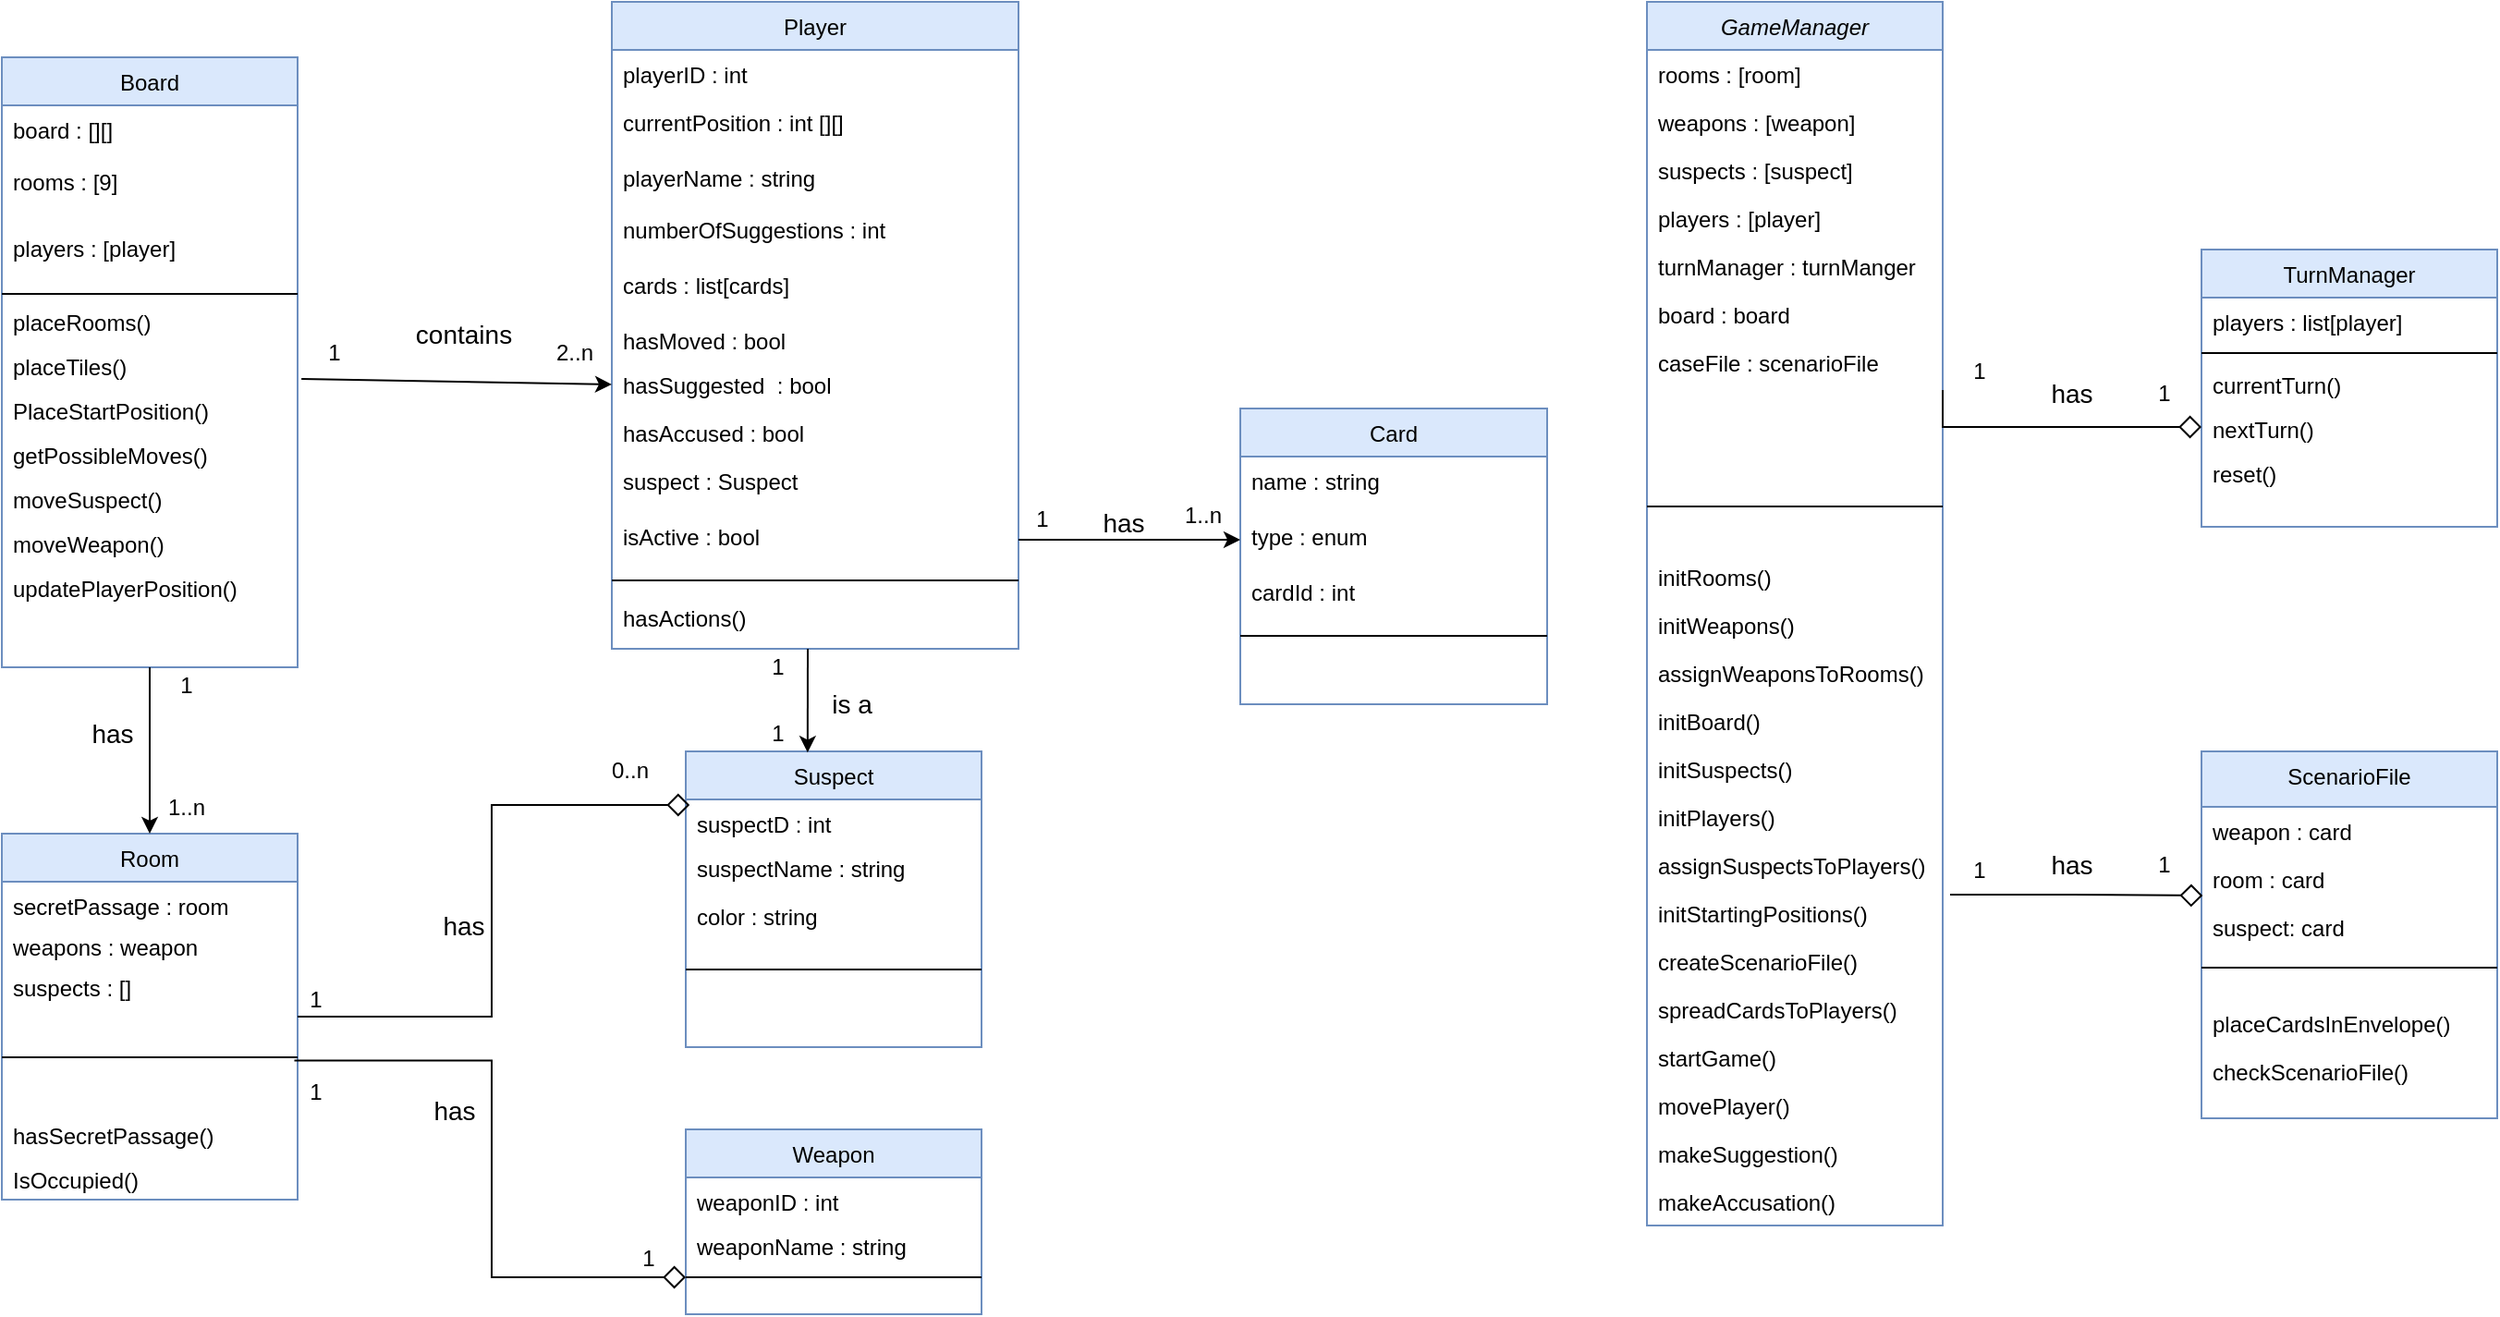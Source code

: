 <mxfile version="14.4.7" type="github">
  <diagram id="C5RBs43oDa-KdzZeNtuy" name="Backend_design">
    <mxGraphModel dx="2249" dy="794" grid="1" gridSize="10" guides="1" tooltips="1" connect="1" arrows="1" fold="1" page="1" pageScale="1" pageWidth="827" pageHeight="1169" math="0" shadow="0">
      <root>
        <mxCell id="WIyWlLk6GJQsqaUBKTNV-0" />
        <mxCell id="WIyWlLk6GJQsqaUBKTNV-1" parent="WIyWlLk6GJQsqaUBKTNV-0" />
        <mxCell id="zkfFHV4jXpPFQw0GAbJ--0" value="GameManager" style="swimlane;fontStyle=2;align=center;verticalAlign=top;childLayout=stackLayout;horizontal=1;startSize=26;horizontalStack=0;resizeParent=1;resizeLast=0;collapsible=1;marginBottom=0;rounded=0;shadow=0;strokeWidth=1;fillColor=#dae8fc;strokeColor=#6c8ebf;" parent="WIyWlLk6GJQsqaUBKTNV-1" vertex="1">
          <mxGeometry x="330" y="20" width="160" height="662" as="geometry">
            <mxRectangle x="230" y="140" width="160" height="26" as="alternateBounds" />
          </mxGeometry>
        </mxCell>
        <mxCell id="31X4af6FUvIwJoq8mnIn-27" value="rooms : [room]" style="text;align=left;verticalAlign=top;spacingLeft=4;spacingRight=4;overflow=hidden;rotatable=0;points=[[0,0.5],[1,0.5]];portConstraint=eastwest;rounded=0;shadow=0;html=0;" parent="zkfFHV4jXpPFQw0GAbJ--0" vertex="1">
          <mxGeometry y="26" width="160" height="26" as="geometry" />
        </mxCell>
        <mxCell id="31X4af6FUvIwJoq8mnIn-28" value="weapons : [weapon]" style="text;align=left;verticalAlign=top;spacingLeft=4;spacingRight=4;overflow=hidden;rotatable=0;points=[[0,0.5],[1,0.5]];portConstraint=eastwest;rounded=0;shadow=0;html=0;" parent="zkfFHV4jXpPFQw0GAbJ--0" vertex="1">
          <mxGeometry y="52" width="160" height="26" as="geometry" />
        </mxCell>
        <mxCell id="31X4af6FUvIwJoq8mnIn-29" value="suspects : [suspect]" style="text;align=left;verticalAlign=top;spacingLeft=4;spacingRight=4;overflow=hidden;rotatable=0;points=[[0,0.5],[1,0.5]];portConstraint=eastwest;rounded=0;shadow=0;html=0;fontStyle=0" parent="zkfFHV4jXpPFQw0GAbJ--0" vertex="1">
          <mxGeometry y="78" width="160" height="26" as="geometry" />
        </mxCell>
        <mxCell id="31X4af6FUvIwJoq8mnIn-30" value="players : [player]" style="text;align=left;verticalAlign=top;spacingLeft=4;spacingRight=4;overflow=hidden;rotatable=0;points=[[0,0.5],[1,0.5]];portConstraint=eastwest;rounded=0;shadow=0;html=0;fontStyle=0" parent="zkfFHV4jXpPFQw0GAbJ--0" vertex="1">
          <mxGeometry y="104" width="160" height="26" as="geometry" />
        </mxCell>
        <mxCell id="31X4af6FUvIwJoq8mnIn-36" value="turnManager : turnManger" style="text;align=left;verticalAlign=top;spacingLeft=4;spacingRight=4;overflow=hidden;rotatable=0;points=[[0,0.5],[1,0.5]];portConstraint=eastwest;rounded=0;shadow=0;html=0;fontStyle=0" parent="zkfFHV4jXpPFQw0GAbJ--0" vertex="1">
          <mxGeometry y="130" width="160" height="26" as="geometry" />
        </mxCell>
        <mxCell id="31X4af6FUvIwJoq8mnIn-47" value="board : board" style="text;align=left;verticalAlign=top;spacingLeft=4;spacingRight=4;overflow=hidden;rotatable=0;points=[[0,0.5],[1,0.5]];portConstraint=eastwest;rounded=0;shadow=0;html=0;fontStyle=0" parent="zkfFHV4jXpPFQw0GAbJ--0" vertex="1">
          <mxGeometry y="156" width="160" height="26" as="geometry" />
        </mxCell>
        <mxCell id="31X4af6FUvIwJoq8mnIn-48" value="caseFile : scenarioFile" style="text;align=left;verticalAlign=top;spacingLeft=4;spacingRight=4;overflow=hidden;rotatable=0;points=[[0,0.5],[1,0.5]];portConstraint=eastwest;rounded=0;shadow=0;html=0;fontStyle=0" parent="zkfFHV4jXpPFQw0GAbJ--0" vertex="1">
          <mxGeometry y="182" width="160" height="26" as="geometry" />
        </mxCell>
        <mxCell id="zkfFHV4jXpPFQw0GAbJ--6" value="Board" style="swimlane;fontStyle=0;align=center;verticalAlign=top;childLayout=stackLayout;horizontal=1;startSize=26;horizontalStack=0;resizeParent=1;resizeLast=0;collapsible=1;marginBottom=0;rounded=0;shadow=0;strokeWidth=1;swimlaneFillColor=none;fillColor=#dae8fc;strokeColor=#6c8ebf;" parent="WIyWlLk6GJQsqaUBKTNV-1" vertex="1">
          <mxGeometry x="-560" y="50" width="160" height="330" as="geometry">
            <mxRectangle x="120" y="360" width="160" height="26" as="alternateBounds" />
          </mxGeometry>
        </mxCell>
        <mxCell id="RlMMQV8Xw6C4g_9XwfZX-2" value="board : [][]" style="text;align=left;verticalAlign=top;spacingLeft=4;spacingRight=4;overflow=hidden;rotatable=0;points=[[0,0.5],[1,0.5]];portConstraint=eastwest;rounded=0;shadow=0;html=0;" parent="zkfFHV4jXpPFQw0GAbJ--6" vertex="1">
          <mxGeometry y="26" width="160" height="28" as="geometry" />
        </mxCell>
        <mxCell id="RlMMQV8Xw6C4g_9XwfZX-3" value="rooms : [9]" style="text;align=left;verticalAlign=top;spacingLeft=4;spacingRight=4;overflow=hidden;rotatable=0;points=[[0,0.5],[1,0.5]];portConstraint=eastwest;rounded=0;shadow=0;html=0;" parent="zkfFHV4jXpPFQw0GAbJ--6" vertex="1">
          <mxGeometry y="54" width="160" height="36" as="geometry" />
        </mxCell>
        <mxCell id="tLb6UcGlhw4jvA0zTLzu-6" value="players : [player]" style="text;align=left;verticalAlign=top;spacingLeft=4;spacingRight=4;overflow=hidden;rotatable=0;points=[[0,0.5],[1,0.5]];portConstraint=eastwest;rounded=0;shadow=0;html=0;" vertex="1" parent="zkfFHV4jXpPFQw0GAbJ--6">
          <mxGeometry y="90" width="160" height="36" as="geometry" />
        </mxCell>
        <mxCell id="zkfFHV4jXpPFQw0GAbJ--9" value="" style="line;html=1;strokeWidth=1;align=left;verticalAlign=middle;spacingTop=-1;spacingLeft=3;spacingRight=3;rotatable=0;labelPosition=right;points=[];portConstraint=eastwest;" parent="zkfFHV4jXpPFQw0GAbJ--6" vertex="1">
          <mxGeometry y="126" width="160" height="4" as="geometry" />
        </mxCell>
        <mxCell id="zkfFHV4jXpPFQw0GAbJ--11" value="placeRooms()&#xa;" style="text;align=left;verticalAlign=top;spacingLeft=4;spacingRight=4;overflow=hidden;rotatable=0;points=[[0,0.5],[1,0.5]];portConstraint=eastwest;" parent="zkfFHV4jXpPFQw0GAbJ--6" vertex="1">
          <mxGeometry y="130" width="160" height="24" as="geometry" />
        </mxCell>
        <mxCell id="RlMMQV8Xw6C4g_9XwfZX-10" value="placeTiles()" style="text;align=left;verticalAlign=top;spacingLeft=4;spacingRight=4;overflow=hidden;rotatable=0;points=[[0,0.5],[1,0.5]];portConstraint=eastwest;" parent="zkfFHV4jXpPFQw0GAbJ--6" vertex="1">
          <mxGeometry y="154" width="160" height="24" as="geometry" />
        </mxCell>
        <mxCell id="RlMMQV8Xw6C4g_9XwfZX-11" value="PlaceStartPosition()" style="text;align=left;verticalAlign=top;spacingLeft=4;spacingRight=4;overflow=hidden;rotatable=0;points=[[0,0.5],[1,0.5]];portConstraint=eastwest;" parent="zkfFHV4jXpPFQw0GAbJ--6" vertex="1">
          <mxGeometry y="178" width="160" height="24" as="geometry" />
        </mxCell>
        <mxCell id="31X4af6FUvIwJoq8mnIn-0" value="getPossibleMoves()" style="text;align=left;verticalAlign=top;spacingLeft=4;spacingRight=4;overflow=hidden;rotatable=0;points=[[0,0.5],[1,0.5]];portConstraint=eastwest;" parent="zkfFHV4jXpPFQw0GAbJ--6" vertex="1">
          <mxGeometry y="202" width="160" height="24" as="geometry" />
        </mxCell>
        <mxCell id="31X4af6FUvIwJoq8mnIn-1" value="moveSuspect()" style="text;align=left;verticalAlign=top;spacingLeft=4;spacingRight=4;overflow=hidden;rotatable=0;points=[[0,0.5],[1,0.5]];portConstraint=eastwest;" parent="zkfFHV4jXpPFQw0GAbJ--6" vertex="1">
          <mxGeometry y="226" width="160" height="24" as="geometry" />
        </mxCell>
        <mxCell id="31X4af6FUvIwJoq8mnIn-2" value="moveWeapon()" style="text;align=left;verticalAlign=top;spacingLeft=4;spacingRight=4;overflow=hidden;rotatable=0;points=[[0,0.5],[1,0.5]];portConstraint=eastwest;" parent="zkfFHV4jXpPFQw0GAbJ--6" vertex="1">
          <mxGeometry y="250" width="160" height="24" as="geometry" />
        </mxCell>
        <mxCell id="31X4af6FUvIwJoq8mnIn-16" value="updatePlayerPosition()" style="text;align=left;verticalAlign=top;spacingLeft=4;spacingRight=4;overflow=hidden;rotatable=0;points=[[0,0.5],[1,0.5]];portConstraint=eastwest;" parent="zkfFHV4jXpPFQw0GAbJ--6" vertex="1">
          <mxGeometry y="274" width="160" height="24" as="geometry" />
        </mxCell>
        <mxCell id="RlMMQV8Xw6C4g_9XwfZX-16" value="Player" style="swimlane;fontStyle=0;align=center;verticalAlign=top;childLayout=stackLayout;horizontal=1;startSize=26;horizontalStack=0;resizeParent=1;resizeLast=0;collapsible=1;marginBottom=0;rounded=0;shadow=0;strokeWidth=1;swimlaneFillColor=none;fillColor=#dae8fc;strokeColor=#6c8ebf;" parent="WIyWlLk6GJQsqaUBKTNV-1" vertex="1">
          <mxGeometry x="-230" y="20" width="220" height="350" as="geometry">
            <mxRectangle x="120" y="360" width="160" height="26" as="alternateBounds" />
          </mxGeometry>
        </mxCell>
        <mxCell id="RlMMQV8Xw6C4g_9XwfZX-17" value="playerID : int" style="text;align=left;verticalAlign=top;spacingLeft=4;spacingRight=4;overflow=hidden;rotatable=0;points=[[0,0.5],[1,0.5]];portConstraint=eastwest;" parent="RlMMQV8Xw6C4g_9XwfZX-16" vertex="1">
          <mxGeometry y="26" width="220" height="26" as="geometry" />
        </mxCell>
        <mxCell id="31X4af6FUvIwJoq8mnIn-17" value="currentPosition : int [][]" style="text;align=left;verticalAlign=top;spacingLeft=4;spacingRight=4;overflow=hidden;rotatable=0;points=[[0,0.5],[1,0.5]];portConstraint=eastwest;rounded=0;shadow=0;html=0;" parent="RlMMQV8Xw6C4g_9XwfZX-16" vertex="1">
          <mxGeometry y="52" width="220" height="30" as="geometry" />
        </mxCell>
        <mxCell id="RlMMQV8Xw6C4g_9XwfZX-18" value="playerName : string" style="text;align=left;verticalAlign=top;spacingLeft=4;spacingRight=4;overflow=hidden;rotatable=0;points=[[0,0.5],[1,0.5]];portConstraint=eastwest;rounded=0;shadow=0;html=0;" parent="RlMMQV8Xw6C4g_9XwfZX-16" vertex="1">
          <mxGeometry y="82" width="220" height="28" as="geometry" />
        </mxCell>
        <mxCell id="RlMMQV8Xw6C4g_9XwfZX-19" value="numberOfSuggestions : int" style="text;align=left;verticalAlign=top;spacingLeft=4;spacingRight=4;overflow=hidden;rotatable=0;points=[[0,0.5],[1,0.5]];portConstraint=eastwest;rounded=0;shadow=0;html=0;" parent="RlMMQV8Xw6C4g_9XwfZX-16" vertex="1">
          <mxGeometry y="110" width="220" height="30" as="geometry" />
        </mxCell>
        <mxCell id="RlMMQV8Xw6C4g_9XwfZX-25" value="cards : list[cards]&#xa;" style="text;align=left;verticalAlign=top;spacingLeft=4;spacingRight=4;overflow=hidden;rotatable=0;points=[[0,0.5],[1,0.5]];portConstraint=eastwest;rounded=0;shadow=0;html=0;" parent="RlMMQV8Xw6C4g_9XwfZX-16" vertex="1">
          <mxGeometry y="140" width="220" height="30" as="geometry" />
        </mxCell>
        <mxCell id="eHSTSXHJy3SR8OpnKXX8-3" value="hasMoved : bool" style="text;align=left;verticalAlign=top;spacingLeft=4;spacingRight=4;overflow=hidden;rotatable=0;points=[[0,0.5],[1,0.5]];portConstraint=eastwest;" parent="RlMMQV8Xw6C4g_9XwfZX-16" vertex="1">
          <mxGeometry y="170" width="220" height="24" as="geometry" />
        </mxCell>
        <mxCell id="eHSTSXHJy3SR8OpnKXX8-4" value="hasSuggested  : bool" style="text;align=left;verticalAlign=top;spacingLeft=4;spacingRight=4;overflow=hidden;rotatable=0;points=[[0,0.5],[1,0.5]];portConstraint=eastwest;" parent="RlMMQV8Xw6C4g_9XwfZX-16" vertex="1">
          <mxGeometry y="194" width="220" height="26" as="geometry" />
        </mxCell>
        <mxCell id="eHSTSXHJy3SR8OpnKXX8-9" value="hasAccused : bool" style="text;align=left;verticalAlign=top;spacingLeft=4;spacingRight=4;overflow=hidden;rotatable=0;points=[[0,0.5],[1,0.5]];portConstraint=eastwest;" parent="RlMMQV8Xw6C4g_9XwfZX-16" vertex="1">
          <mxGeometry y="220" width="220" height="26" as="geometry" />
        </mxCell>
        <mxCell id="8M5iGAasmzWIyIBFEKK6-3" value="suspect : Suspect" style="text;align=left;verticalAlign=top;spacingLeft=4;spacingRight=4;overflow=hidden;rotatable=0;points=[[0,0.5],[1,0.5]];portConstraint=eastwest;rounded=0;shadow=0;html=0;" parent="RlMMQV8Xw6C4g_9XwfZX-16" vertex="1">
          <mxGeometry y="246" width="220" height="30" as="geometry" />
        </mxCell>
        <mxCell id="31X4af6FUvIwJoq8mnIn-18" value="isActive : bool" style="text;align=left;verticalAlign=top;spacingLeft=4;spacingRight=4;overflow=hidden;rotatable=0;points=[[0,0.5],[1,0.5]];portConstraint=eastwest;rounded=0;shadow=0;html=0;" parent="RlMMQV8Xw6C4g_9XwfZX-16" vertex="1">
          <mxGeometry y="276" width="220" height="30" as="geometry" />
        </mxCell>
        <mxCell id="RlMMQV8Xw6C4g_9XwfZX-20" value="" style="line;html=1;strokeWidth=1;align=left;verticalAlign=middle;spacingTop=-1;spacingLeft=3;spacingRight=3;rotatable=0;labelPosition=right;points=[];portConstraint=eastwest;" parent="RlMMQV8Xw6C4g_9XwfZX-16" vertex="1">
          <mxGeometry y="306" width="220" height="14" as="geometry" />
        </mxCell>
        <mxCell id="31X4af6FUvIwJoq8mnIn-14" value="hasActions()" style="text;align=left;verticalAlign=top;spacingLeft=4;spacingRight=4;overflow=hidden;rotatable=0;points=[[0,0.5],[1,0.5]];portConstraint=eastwest;" parent="RlMMQV8Xw6C4g_9XwfZX-16" vertex="1">
          <mxGeometry y="320" width="220" height="24" as="geometry" />
        </mxCell>
        <mxCell id="RlMMQV8Xw6C4g_9XwfZX-40" value="Card" style="swimlane;fontStyle=0;align=center;verticalAlign=top;childLayout=stackLayout;horizontal=1;startSize=26;horizontalStack=0;resizeParent=1;resizeLast=0;collapsible=1;marginBottom=0;rounded=0;shadow=0;strokeWidth=1;swimlaneFillColor=none;fillColor=#dae8fc;strokeColor=#6c8ebf;" parent="WIyWlLk6GJQsqaUBKTNV-1" vertex="1">
          <mxGeometry x="110" y="240" width="166" height="160" as="geometry">
            <mxRectangle x="120" y="360" width="160" height="26" as="alternateBounds" />
          </mxGeometry>
        </mxCell>
        <mxCell id="RlMMQV8Xw6C4g_9XwfZX-43" value="name : string" style="text;align=left;verticalAlign=top;spacingLeft=4;spacingRight=4;overflow=hidden;rotatable=0;points=[[0,0.5],[1,0.5]];portConstraint=eastwest;rounded=0;shadow=0;html=0;" parent="RlMMQV8Xw6C4g_9XwfZX-40" vertex="1">
          <mxGeometry y="26" width="166" height="30" as="geometry" />
        </mxCell>
        <mxCell id="tLb6UcGlhw4jvA0zTLzu-12" value="type : enum" style="text;align=left;verticalAlign=top;spacingLeft=4;spacingRight=4;overflow=hidden;rotatable=0;points=[[0,0.5],[1,0.5]];portConstraint=eastwest;rounded=0;shadow=0;html=0;" vertex="1" parent="RlMMQV8Xw6C4g_9XwfZX-40">
          <mxGeometry y="56" width="166" height="30" as="geometry" />
        </mxCell>
        <mxCell id="tLb6UcGlhw4jvA0zTLzu-13" value="cardId : int" style="text;align=left;verticalAlign=top;spacingLeft=4;spacingRight=4;overflow=hidden;rotatable=0;points=[[0,0.5],[1,0.5]];portConstraint=eastwest;rounded=0;shadow=0;html=0;" vertex="1" parent="RlMMQV8Xw6C4g_9XwfZX-40">
          <mxGeometry y="86" width="166" height="30" as="geometry" />
        </mxCell>
        <mxCell id="RlMMQV8Xw6C4g_9XwfZX-45" value="" style="line;html=1;strokeWidth=1;align=left;verticalAlign=middle;spacingTop=-1;spacingLeft=3;spacingRight=3;rotatable=0;labelPosition=right;points=[];portConstraint=eastwest;" parent="RlMMQV8Xw6C4g_9XwfZX-40" vertex="1">
          <mxGeometry y="116" width="166" height="14" as="geometry" />
        </mxCell>
        <mxCell id="RlMMQV8Xw6C4g_9XwfZX-55" value="Weapon" style="swimlane;fontStyle=0;align=center;verticalAlign=top;childLayout=stackLayout;horizontal=1;startSize=26;horizontalStack=0;resizeParent=1;resizeLast=0;collapsible=1;marginBottom=0;rounded=0;shadow=0;strokeWidth=1;swimlaneFillColor=none;fillColor=#dae8fc;strokeColor=#6c8ebf;" parent="WIyWlLk6GJQsqaUBKTNV-1" vertex="1">
          <mxGeometry x="-190" y="630" width="160" height="100" as="geometry">
            <mxRectangle x="120" y="360" width="160" height="26" as="alternateBounds" />
          </mxGeometry>
        </mxCell>
        <mxCell id="RlMMQV8Xw6C4g_9XwfZX-58" value="weaponID : int" style="text;align=left;verticalAlign=top;spacingLeft=4;spacingRight=4;overflow=hidden;rotatable=0;points=[[0,0.5],[1,0.5]];portConstraint=eastwest;" parent="RlMMQV8Xw6C4g_9XwfZX-55" vertex="1">
          <mxGeometry y="26" width="160" height="24" as="geometry" />
        </mxCell>
        <mxCell id="RlMMQV8Xw6C4g_9XwfZX-56" value="weaponName : string" style="text;align=left;verticalAlign=top;spacingLeft=4;spacingRight=4;overflow=hidden;rotatable=0;points=[[0,0.5],[1,0.5]];portConstraint=eastwest;" parent="RlMMQV8Xw6C4g_9XwfZX-55" vertex="1">
          <mxGeometry y="50" width="160" height="26" as="geometry" />
        </mxCell>
        <mxCell id="RlMMQV8Xw6C4g_9XwfZX-57" value="" style="line;html=1;strokeWidth=1;align=left;verticalAlign=middle;spacingTop=-1;spacingLeft=3;spacingRight=3;rotatable=0;labelPosition=right;points=[];portConstraint=eastwest;" parent="RlMMQV8Xw6C4g_9XwfZX-55" vertex="1">
          <mxGeometry y="76" width="160" height="8" as="geometry" />
        </mxCell>
        <mxCell id="RlMMQV8Xw6C4g_9XwfZX-61" value="Room" style="swimlane;fontStyle=0;align=center;verticalAlign=top;childLayout=stackLayout;horizontal=1;startSize=26;horizontalStack=0;resizeParent=1;resizeLast=0;collapsible=1;marginBottom=0;rounded=0;shadow=0;strokeWidth=1;swimlaneFillColor=none;fillColor=#dae8fc;strokeColor=#6c8ebf;" parent="WIyWlLk6GJQsqaUBKTNV-1" vertex="1">
          <mxGeometry x="-560" y="470" width="160" height="198" as="geometry">
            <mxRectangle x="120" y="360" width="160" height="26" as="alternateBounds" />
          </mxGeometry>
        </mxCell>
        <mxCell id="RlMMQV8Xw6C4g_9XwfZX-68" value="secretPassage : room" style="text;align=left;verticalAlign=top;spacingLeft=4;spacingRight=4;overflow=hidden;rotatable=0;points=[[0,0.5],[1,0.5]];portConstraint=eastwest;" parent="RlMMQV8Xw6C4g_9XwfZX-61" vertex="1">
          <mxGeometry y="26" width="160" height="22" as="geometry" />
        </mxCell>
        <mxCell id="RlMMQV8Xw6C4g_9XwfZX-67" value="weapons : weapon" style="text;align=left;verticalAlign=top;spacingLeft=4;spacingRight=4;overflow=hidden;rotatable=0;points=[[0,0.5],[1,0.5]];portConstraint=eastwest;" parent="RlMMQV8Xw6C4g_9XwfZX-61" vertex="1">
          <mxGeometry y="48" width="160" height="22" as="geometry" />
        </mxCell>
        <mxCell id="8M5iGAasmzWIyIBFEKK6-1" value="suspects : []" style="text;align=left;verticalAlign=top;spacingLeft=4;spacingRight=4;overflow=hidden;rotatable=0;points=[[0,0.5],[1,0.5]];portConstraint=eastwest;" parent="RlMMQV8Xw6C4g_9XwfZX-61" vertex="1">
          <mxGeometry y="70" width="160" height="22" as="geometry" />
        </mxCell>
        <mxCell id="RlMMQV8Xw6C4g_9XwfZX-63" value="" style="line;html=1;strokeWidth=1;align=left;verticalAlign=middle;spacingTop=-1;spacingLeft=3;spacingRight=3;rotatable=0;labelPosition=right;points=[];portConstraint=eastwest;" parent="RlMMQV8Xw6C4g_9XwfZX-61" vertex="1">
          <mxGeometry y="92" width="160" height="58" as="geometry" />
        </mxCell>
        <mxCell id="RlMMQV8Xw6C4g_9XwfZX-179" value="hasSecretPassage()" style="text;align=left;verticalAlign=top;spacingLeft=4;spacingRight=4;overflow=hidden;rotatable=0;points=[[0,0.5],[1,0.5]];portConstraint=eastwest;" parent="RlMMQV8Xw6C4g_9XwfZX-61" vertex="1">
          <mxGeometry y="150" width="160" height="24" as="geometry" />
        </mxCell>
        <mxCell id="RlMMQV8Xw6C4g_9XwfZX-66" value="IsOccupied()" style="text;align=left;verticalAlign=top;spacingLeft=4;spacingRight=4;overflow=hidden;rotatable=0;points=[[0,0.5],[1,0.5]];portConstraint=eastwest;" parent="RlMMQV8Xw6C4g_9XwfZX-61" vertex="1">
          <mxGeometry y="174" width="160" height="24" as="geometry" />
        </mxCell>
        <mxCell id="RlMMQV8Xw6C4g_9XwfZX-70" value="Suspect" style="swimlane;fontStyle=0;align=center;verticalAlign=top;childLayout=stackLayout;horizontal=1;startSize=26;horizontalStack=0;resizeParent=1;resizeLast=0;collapsible=1;marginBottom=0;rounded=0;shadow=0;strokeWidth=1;swimlaneFillColor=none;fillColor=#dae8fc;strokeColor=#6c8ebf;" parent="WIyWlLk6GJQsqaUBKTNV-1" vertex="1">
          <mxGeometry x="-190" y="425.5" width="160" height="160" as="geometry">
            <mxRectangle x="120" y="360" width="160" height="26" as="alternateBounds" />
          </mxGeometry>
        </mxCell>
        <mxCell id="RlMMQV8Xw6C4g_9XwfZX-71" value="suspectD : int" style="text;align=left;verticalAlign=top;spacingLeft=4;spacingRight=4;overflow=hidden;rotatable=0;points=[[0,0.5],[1,0.5]];portConstraint=eastwest;" parent="RlMMQV8Xw6C4g_9XwfZX-70" vertex="1">
          <mxGeometry y="26" width="160" height="24" as="geometry" />
        </mxCell>
        <mxCell id="RlMMQV8Xw6C4g_9XwfZX-72" value="suspectName : string" style="text;align=left;verticalAlign=top;spacingLeft=4;spacingRight=4;overflow=hidden;rotatable=0;points=[[0,0.5],[1,0.5]];portConstraint=eastwest;" parent="RlMMQV8Xw6C4g_9XwfZX-70" vertex="1">
          <mxGeometry y="50" width="160" height="26" as="geometry" />
        </mxCell>
        <mxCell id="31X4af6FUvIwJoq8mnIn-44" value="color : string" style="text;align=left;verticalAlign=top;spacingLeft=4;spacingRight=4;overflow=hidden;rotatable=0;points=[[0,0.5],[1,0.5]];portConstraint=eastwest;" parent="RlMMQV8Xw6C4g_9XwfZX-70" vertex="1">
          <mxGeometry y="76" width="160" height="26" as="geometry" />
        </mxCell>
        <mxCell id="RlMMQV8Xw6C4g_9XwfZX-73" value="" style="line;html=1;strokeWidth=1;align=left;verticalAlign=middle;spacingTop=-1;spacingLeft=3;spacingRight=3;rotatable=0;labelPosition=right;points=[];portConstraint=eastwest;" parent="RlMMQV8Xw6C4g_9XwfZX-70" vertex="1">
          <mxGeometry y="102" width="160" height="32" as="geometry" />
        </mxCell>
        <mxCell id="eHSTSXHJy3SR8OpnKXX8-13" value="" style="endArrow=classic;html=1;exitX=0.5;exitY=1;exitDx=0;exitDy=0;" parent="WIyWlLk6GJQsqaUBKTNV-1" source="zkfFHV4jXpPFQw0GAbJ--6" target="RlMMQV8Xw6C4g_9XwfZX-61" edge="1">
          <mxGeometry width="50" height="50" relative="1" as="geometry">
            <mxPoint x="-494" y="530" as="sourcePoint" />
            <mxPoint x="10" y="500" as="targetPoint" />
          </mxGeometry>
        </mxCell>
        <mxCell id="8M5iGAasmzWIyIBFEKK6-2" style="edgeStyle=orthogonalEdgeStyle;rounded=0;orthogonalLoop=1;jettySize=auto;html=1;startArrow=none;startFill=0;endArrow=diamond;endFill=0;endSize=10;entryX=0.013;entryY=0.125;entryDx=0;entryDy=0;entryPerimeter=0;" parent="WIyWlLk6GJQsqaUBKTNV-1" source="RlMMQV8Xw6C4g_9XwfZX-61" target="RlMMQV8Xw6C4g_9XwfZX-71" edge="1">
          <mxGeometry relative="1" as="geometry">
            <mxPoint x="-220" y="530" as="targetPoint" />
            <mxPoint x="-320" y="762" as="sourcePoint" />
          </mxGeometry>
        </mxCell>
        <mxCell id="31X4af6FUvIwJoq8mnIn-3" value="&lt;font style=&quot;font-size: 14px&quot;&gt;has&lt;/font&gt;" style="text;html=1;strokeColor=none;fillColor=none;align=center;verticalAlign=middle;whiteSpace=wrap;rounded=0;" parent="WIyWlLk6GJQsqaUBKTNV-1" vertex="1">
          <mxGeometry x="-520" y="405.5" width="40" height="20" as="geometry" />
        </mxCell>
        <mxCell id="31X4af6FUvIwJoq8mnIn-4" value="1" style="text;html=1;strokeColor=none;fillColor=none;align=center;verticalAlign=middle;whiteSpace=wrap;rounded=0;" parent="WIyWlLk6GJQsqaUBKTNV-1" vertex="1">
          <mxGeometry x="-480" y="380" width="40" height="20" as="geometry" />
        </mxCell>
        <mxCell id="31X4af6FUvIwJoq8mnIn-5" value="1..n" style="text;html=1;strokeColor=none;fillColor=none;align=center;verticalAlign=middle;whiteSpace=wrap;rounded=0;" parent="WIyWlLk6GJQsqaUBKTNV-1" vertex="1">
          <mxGeometry x="-480" y="445.5" width="40" height="20" as="geometry" />
        </mxCell>
        <mxCell id="31X4af6FUvIwJoq8mnIn-7" value="&lt;font style=&quot;font-size: 14px&quot;&gt;has&lt;/font&gt;" style="text;html=1;strokeColor=none;fillColor=none;align=center;verticalAlign=middle;whiteSpace=wrap;rounded=0;" parent="WIyWlLk6GJQsqaUBKTNV-1" vertex="1">
          <mxGeometry x="-350" y="610" width="70" height="20" as="geometry" />
        </mxCell>
        <mxCell id="31X4af6FUvIwJoq8mnIn-8" value="1" style="text;html=1;strokeColor=none;fillColor=none;align=center;verticalAlign=middle;whiteSpace=wrap;rounded=0;" parent="WIyWlLk6GJQsqaUBKTNV-1" vertex="1">
          <mxGeometry x="-410" y="600" width="40" height="20" as="geometry" />
        </mxCell>
        <mxCell id="31X4af6FUvIwJoq8mnIn-9" value="1" style="text;html=1;strokeColor=none;fillColor=none;align=center;verticalAlign=middle;whiteSpace=wrap;rounded=0;" parent="WIyWlLk6GJQsqaUBKTNV-1" vertex="1">
          <mxGeometry x="-230" y="690" width="40" height="20" as="geometry" />
        </mxCell>
        <mxCell id="31X4af6FUvIwJoq8mnIn-10" value="&lt;font style=&quot;font-size: 14px&quot;&gt;has&lt;/font&gt;" style="text;html=1;strokeColor=none;fillColor=none;align=center;verticalAlign=middle;whiteSpace=wrap;rounded=0;" parent="WIyWlLk6GJQsqaUBKTNV-1" vertex="1">
          <mxGeometry x="-330" y="510" width="40" height="20" as="geometry" />
        </mxCell>
        <mxCell id="31X4af6FUvIwJoq8mnIn-12" value="1" style="text;html=1;strokeColor=none;fillColor=none;align=center;verticalAlign=middle;whiteSpace=wrap;rounded=0;" parent="WIyWlLk6GJQsqaUBKTNV-1" vertex="1">
          <mxGeometry x="-410" y="550" width="40" height="20" as="geometry" />
        </mxCell>
        <mxCell id="31X4af6FUvIwJoq8mnIn-13" value="0..n" style="text;html=1;strokeColor=none;fillColor=none;align=center;verticalAlign=middle;whiteSpace=wrap;rounded=0;" parent="WIyWlLk6GJQsqaUBKTNV-1" vertex="1">
          <mxGeometry x="-240" y="425.5" width="40" height="20" as="geometry" />
        </mxCell>
        <mxCell id="31X4af6FUvIwJoq8mnIn-22" style="edgeStyle=orthogonalEdgeStyle;rounded=0;orthogonalLoop=1;jettySize=auto;html=1;startArrow=none;startFill=0;endArrow=diamond;endFill=0;endSize=10;exitX=0.989;exitY=0.53;exitDx=0;exitDy=0;exitPerimeter=0;" parent="WIyWlLk6GJQsqaUBKTNV-1" source="RlMMQV8Xw6C4g_9XwfZX-63" target="RlMMQV8Xw6C4g_9XwfZX-57" edge="1">
          <mxGeometry relative="1" as="geometry">
            <mxPoint x="-177.92" y="449" as="targetPoint" />
            <mxPoint x="-390" y="540.471" as="sourcePoint" />
          </mxGeometry>
        </mxCell>
        <mxCell id="31X4af6FUvIwJoq8mnIn-23" value="" style="endArrow=classic;html=1;entryX=0.412;entryY=0.004;entryDx=0;entryDy=0;entryPerimeter=0;" parent="WIyWlLk6GJQsqaUBKTNV-1" target="RlMMQV8Xw6C4g_9XwfZX-70" edge="1">
          <mxGeometry width="50" height="50" relative="1" as="geometry">
            <mxPoint x="-124" y="370" as="sourcePoint" />
            <mxPoint x="50" y="447" as="targetPoint" />
          </mxGeometry>
        </mxCell>
        <mxCell id="31X4af6FUvIwJoq8mnIn-24" value="&lt;font style=&quot;font-size: 14px&quot;&gt;is a&lt;/font&gt;" style="text;html=1;strokeColor=none;fillColor=none;align=center;verticalAlign=middle;whiteSpace=wrap;rounded=0;" parent="WIyWlLk6GJQsqaUBKTNV-1" vertex="1">
          <mxGeometry x="-120" y="390" width="40" height="20" as="geometry" />
        </mxCell>
        <mxCell id="31X4af6FUvIwJoq8mnIn-25" value="1" style="text;html=1;strokeColor=none;fillColor=none;align=center;verticalAlign=middle;whiteSpace=wrap;rounded=0;" parent="WIyWlLk6GJQsqaUBKTNV-1" vertex="1">
          <mxGeometry x="-160" y="370" width="40" height="20" as="geometry" />
        </mxCell>
        <mxCell id="31X4af6FUvIwJoq8mnIn-26" value="1" style="text;html=1;strokeColor=none;fillColor=none;align=center;verticalAlign=middle;whiteSpace=wrap;rounded=0;" parent="WIyWlLk6GJQsqaUBKTNV-1" vertex="1">
          <mxGeometry x="-160" y="405.5" width="40" height="20" as="geometry" />
        </mxCell>
        <mxCell id="tLb6UcGlhw4jvA0zTLzu-7" value="" style="endArrow=classic;html=1;exitX=1.013;exitY=0.833;exitDx=0;exitDy=0;exitPerimeter=0;entryX=0;entryY=0.5;entryDx=0;entryDy=0;" edge="1" parent="WIyWlLk6GJQsqaUBKTNV-1" source="RlMMQV8Xw6C4g_9XwfZX-10" target="eHSTSXHJy3SR8OpnKXX8-4">
          <mxGeometry width="50" height="50" relative="1" as="geometry">
            <mxPoint x="-90" y="430" as="sourcePoint" />
            <mxPoint x="-40" y="380" as="targetPoint" />
          </mxGeometry>
        </mxCell>
        <mxCell id="tLb6UcGlhw4jvA0zTLzu-8" value="1" style="text;html=1;strokeColor=none;fillColor=none;align=center;verticalAlign=middle;whiteSpace=wrap;rounded=0;" vertex="1" parent="WIyWlLk6GJQsqaUBKTNV-1">
          <mxGeometry x="-400" y="200" width="40" height="20" as="geometry" />
        </mxCell>
        <mxCell id="tLb6UcGlhw4jvA0zTLzu-9" value="2..n" style="text;html=1;strokeColor=none;fillColor=none;align=center;verticalAlign=middle;whiteSpace=wrap;rounded=0;" vertex="1" parent="WIyWlLk6GJQsqaUBKTNV-1">
          <mxGeometry x="-270" y="200" width="40" height="20" as="geometry" />
        </mxCell>
        <mxCell id="tLb6UcGlhw4jvA0zTLzu-10" value="&lt;font style=&quot;font-size: 14px&quot;&gt;contains&lt;/font&gt;" style="text;html=1;strokeColor=none;fillColor=none;align=center;verticalAlign=middle;whiteSpace=wrap;rounded=0;" vertex="1" parent="WIyWlLk6GJQsqaUBKTNV-1">
          <mxGeometry x="-330" y="190" width="40" height="20" as="geometry" />
        </mxCell>
        <mxCell id="zkfFHV4jXpPFQw0GAbJ--4" value="" style="line;html=1;strokeWidth=1;align=left;verticalAlign=middle;spacingTop=-1;spacingLeft=3;spacingRight=3;rotatable=0;labelPosition=right;points=[];portConstraint=eastwest;" parent="WIyWlLk6GJQsqaUBKTNV-1" vertex="1">
          <mxGeometry x="330" y="268" width="160" height="50" as="geometry" />
        </mxCell>
        <mxCell id="zkfFHV4jXpPFQw0GAbJ--2" value="initRooms()" style="text;align=left;verticalAlign=top;spacingLeft=4;spacingRight=4;overflow=hidden;rotatable=0;points=[[0,0.5],[1,0.5]];portConstraint=eastwest;rounded=0;shadow=0;html=0;" parent="WIyWlLk6GJQsqaUBKTNV-1" vertex="1">
          <mxGeometry x="330" y="318" width="160" height="26" as="geometry" />
        </mxCell>
        <mxCell id="zkfFHV4jXpPFQw0GAbJ--3" value="initWeapons()" style="text;align=left;verticalAlign=top;spacingLeft=4;spacingRight=4;overflow=hidden;rotatable=0;points=[[0,0.5],[1,0.5]];portConstraint=eastwest;rounded=0;shadow=0;html=0;" parent="WIyWlLk6GJQsqaUBKTNV-1" vertex="1">
          <mxGeometry x="330" y="344" width="160" height="26" as="geometry" />
        </mxCell>
        <mxCell id="zkfFHV4jXpPFQw0GAbJ--1" value="assignWeaponsToRooms()" style="text;align=left;verticalAlign=top;spacingLeft=4;spacingRight=4;overflow=hidden;rotatable=0;points=[[0,0.5],[1,0.5]];portConstraint=eastwest;" parent="WIyWlLk6GJQsqaUBKTNV-1" vertex="1">
          <mxGeometry x="330" y="370" width="160" height="26" as="geometry" />
        </mxCell>
        <mxCell id="31X4af6FUvIwJoq8mnIn-31" value="initBoard()" style="text;align=left;verticalAlign=top;spacingLeft=4;spacingRight=4;overflow=hidden;rotatable=0;points=[[0,0.5],[1,0.5]];portConstraint=eastwest;" parent="WIyWlLk6GJQsqaUBKTNV-1" vertex="1">
          <mxGeometry x="330" y="396" width="160" height="26" as="geometry" />
        </mxCell>
        <mxCell id="31X4af6FUvIwJoq8mnIn-32" value="initSuspects()" style="text;align=left;verticalAlign=top;spacingLeft=4;spacingRight=4;overflow=hidden;rotatable=0;points=[[0,0.5],[1,0.5]];portConstraint=eastwest;" parent="WIyWlLk6GJQsqaUBKTNV-1" vertex="1">
          <mxGeometry x="330" y="422" width="160" height="26" as="geometry" />
        </mxCell>
        <mxCell id="31X4af6FUvIwJoq8mnIn-33" value="initPlayers()" style="text;align=left;verticalAlign=top;spacingLeft=4;spacingRight=4;overflow=hidden;rotatable=0;points=[[0,0.5],[1,0.5]];portConstraint=eastwest;" parent="WIyWlLk6GJQsqaUBKTNV-1" vertex="1">
          <mxGeometry x="330" y="448" width="160" height="26" as="geometry" />
        </mxCell>
        <mxCell id="31X4af6FUvIwJoq8mnIn-34" value="assignSuspectsToPlayers()" style="text;align=left;verticalAlign=top;spacingLeft=4;spacingRight=4;overflow=hidden;rotatable=0;points=[[0,0.5],[1,0.5]];portConstraint=eastwest;" parent="WIyWlLk6GJQsqaUBKTNV-1" vertex="1">
          <mxGeometry x="330" y="474" width="160" height="26" as="geometry" />
        </mxCell>
        <mxCell id="31X4af6FUvIwJoq8mnIn-35" value="initStartingPositions()" style="text;align=left;verticalAlign=top;spacingLeft=4;spacingRight=4;overflow=hidden;rotatable=0;points=[[0,0.5],[1,0.5]];portConstraint=eastwest;" parent="WIyWlLk6GJQsqaUBKTNV-1" vertex="1">
          <mxGeometry x="330" y="500" width="160" height="26" as="geometry" />
        </mxCell>
        <mxCell id="31X4af6FUvIwJoq8mnIn-37" value="createScenarioFile()" style="text;align=left;verticalAlign=top;spacingLeft=4;spacingRight=4;overflow=hidden;rotatable=0;points=[[0,0.5],[1,0.5]];portConstraint=eastwest;" parent="WIyWlLk6GJQsqaUBKTNV-1" vertex="1">
          <mxGeometry x="330" y="526" width="160" height="26" as="geometry" />
        </mxCell>
        <mxCell id="31X4af6FUvIwJoq8mnIn-38" value="spreadCardsToPlayers()" style="text;align=left;verticalAlign=top;spacingLeft=4;spacingRight=4;overflow=hidden;rotatable=0;points=[[0,0.5],[1,0.5]];portConstraint=eastwest;" parent="WIyWlLk6GJQsqaUBKTNV-1" vertex="1">
          <mxGeometry x="330" y="552" width="160" height="26" as="geometry" />
        </mxCell>
        <mxCell id="31X4af6FUvIwJoq8mnIn-39" value="startGame()" style="text;align=left;verticalAlign=top;spacingLeft=4;spacingRight=4;overflow=hidden;rotatable=0;points=[[0,0.5],[1,0.5]];portConstraint=eastwest;" parent="WIyWlLk6GJQsqaUBKTNV-1" vertex="1">
          <mxGeometry x="330" y="578" width="160" height="26" as="geometry" />
        </mxCell>
        <mxCell id="31X4af6FUvIwJoq8mnIn-40" value="movePlayer()" style="text;align=left;verticalAlign=top;spacingLeft=4;spacingRight=4;overflow=hidden;rotatable=0;points=[[0,0.5],[1,0.5]];portConstraint=eastwest;" parent="WIyWlLk6GJQsqaUBKTNV-1" vertex="1">
          <mxGeometry x="330" y="604" width="160" height="26" as="geometry" />
        </mxCell>
        <mxCell id="31X4af6FUvIwJoq8mnIn-41" value="makeSuggestion()" style="text;align=left;verticalAlign=top;spacingLeft=4;spacingRight=4;overflow=hidden;rotatable=0;points=[[0,0.5],[1,0.5]];portConstraint=eastwest;" parent="WIyWlLk6GJQsqaUBKTNV-1" vertex="1">
          <mxGeometry x="330" y="630" width="160" height="26" as="geometry" />
        </mxCell>
        <mxCell id="31X4af6FUvIwJoq8mnIn-42" value="makeAccusation()" style="text;align=left;verticalAlign=top;spacingLeft=4;spacingRight=4;overflow=hidden;rotatable=0;points=[[0,0.5],[1,0.5]];portConstraint=eastwest;" parent="WIyWlLk6GJQsqaUBKTNV-1" vertex="1">
          <mxGeometry x="330" y="656" width="160" height="26" as="geometry" />
        </mxCell>
        <mxCell id="zkfFHV4jXpPFQw0GAbJ--17" value="ScenarioFile" style="swimlane;fontStyle=0;align=center;verticalAlign=top;childLayout=stackLayout;horizontal=1;startSize=30;horizontalStack=0;resizeParent=1;resizeLast=0;collapsible=1;marginBottom=0;rounded=0;shadow=0;strokeWidth=1;fillColor=#dae8fc;strokeColor=#6c8ebf;" parent="WIyWlLk6GJQsqaUBKTNV-1" vertex="1">
          <mxGeometry x="630" y="425.5" width="160" height="198.5" as="geometry">
            <mxRectangle x="550" y="140" width="160" height="26" as="alternateBounds" />
          </mxGeometry>
        </mxCell>
        <mxCell id="zkfFHV4jXpPFQw0GAbJ--19" value="weapon : card" style="text;align=left;verticalAlign=top;spacingLeft=4;spacingRight=4;overflow=hidden;rotatable=0;points=[[0,0.5],[1,0.5]];portConstraint=eastwest;rounded=0;shadow=0;html=0;" parent="zkfFHV4jXpPFQw0GAbJ--17" vertex="1">
          <mxGeometry y="30" width="160" height="26" as="geometry" />
        </mxCell>
        <mxCell id="zkfFHV4jXpPFQw0GAbJ--20" value="room : card" style="text;align=left;verticalAlign=top;spacingLeft=4;spacingRight=4;overflow=hidden;rotatable=0;points=[[0,0.5],[1,0.5]];portConstraint=eastwest;rounded=0;shadow=0;html=0;" parent="zkfFHV4jXpPFQw0GAbJ--17" vertex="1">
          <mxGeometry y="56" width="160" height="26" as="geometry" />
        </mxCell>
        <mxCell id="zkfFHV4jXpPFQw0GAbJ--22" value="suspect: card" style="text;align=left;verticalAlign=top;spacingLeft=4;spacingRight=4;overflow=hidden;rotatable=0;points=[[0,0.5],[1,0.5]];portConstraint=eastwest;rounded=0;shadow=0;html=0;" parent="zkfFHV4jXpPFQw0GAbJ--17" vertex="1">
          <mxGeometry y="82" width="160" height="18" as="geometry" />
        </mxCell>
        <mxCell id="zkfFHV4jXpPFQw0GAbJ--23" value="" style="line;html=1;strokeWidth=1;align=left;verticalAlign=middle;spacingTop=-1;spacingLeft=3;spacingRight=3;rotatable=0;labelPosition=right;points=[];portConstraint=eastwest;" parent="zkfFHV4jXpPFQw0GAbJ--17" vertex="1">
          <mxGeometry y="100" width="160" height="34" as="geometry" />
        </mxCell>
        <mxCell id="RlMMQV8Xw6C4g_9XwfZX-36" value="placeCardsInEnvelope()" style="text;align=left;verticalAlign=top;spacingLeft=4;spacingRight=4;overflow=hidden;rotatable=0;points=[[0,0.5],[1,0.5]];portConstraint=eastwest;" parent="zkfFHV4jXpPFQw0GAbJ--17" vertex="1">
          <mxGeometry y="134" width="160" height="26" as="geometry" />
        </mxCell>
        <mxCell id="RlMMQV8Xw6C4g_9XwfZX-37" value="checkScenarioFile()" style="text;align=left;verticalAlign=top;spacingLeft=4;spacingRight=4;overflow=hidden;rotatable=0;points=[[0,0.5],[1,0.5]];portConstraint=eastwest;" parent="zkfFHV4jXpPFQw0GAbJ--17" vertex="1">
          <mxGeometry y="160" width="160" height="26" as="geometry" />
        </mxCell>
        <mxCell id="RlMMQV8Xw6C4g_9XwfZX-27" value="TurnManager" style="swimlane;fontStyle=0;align=center;verticalAlign=top;childLayout=stackLayout;horizontal=1;startSize=26;horizontalStack=0;resizeParent=1;resizeLast=0;collapsible=1;marginBottom=0;rounded=0;shadow=0;strokeWidth=1;swimlaneFillColor=none;fillColor=#dae8fc;strokeColor=#6c8ebf;" parent="WIyWlLk6GJQsqaUBKTNV-1" vertex="1">
          <mxGeometry x="630" y="154" width="160" height="150" as="geometry">
            <mxRectangle x="120" y="360" width="160" height="26" as="alternateBounds" />
          </mxGeometry>
        </mxCell>
        <mxCell id="RlMMQV8Xw6C4g_9XwfZX-28" value="players : list[player]" style="text;align=left;verticalAlign=top;spacingLeft=4;spacingRight=4;overflow=hidden;rotatable=0;points=[[0,0.5],[1,0.5]];portConstraint=eastwest;" parent="RlMMQV8Xw6C4g_9XwfZX-27" vertex="1">
          <mxGeometry y="26" width="160" height="26" as="geometry" />
        </mxCell>
        <mxCell id="RlMMQV8Xw6C4g_9XwfZX-31" value="" style="line;html=1;strokeWidth=1;align=left;verticalAlign=middle;spacingTop=-1;spacingLeft=3;spacingRight=3;rotatable=0;labelPosition=right;points=[];portConstraint=eastwest;" parent="RlMMQV8Xw6C4g_9XwfZX-27" vertex="1">
          <mxGeometry y="52" width="160" height="8" as="geometry" />
        </mxCell>
        <mxCell id="RlMMQV8Xw6C4g_9XwfZX-32" value="currentTurn()&#xa;" style="text;align=left;verticalAlign=top;spacingLeft=4;spacingRight=4;overflow=hidden;rotatable=0;points=[[0,0.5],[1,0.5]];portConstraint=eastwest;" parent="RlMMQV8Xw6C4g_9XwfZX-27" vertex="1">
          <mxGeometry y="60" width="160" height="24" as="geometry" />
        </mxCell>
        <mxCell id="RlMMQV8Xw6C4g_9XwfZX-33" value="nextTurn()" style="text;align=left;verticalAlign=top;spacingLeft=4;spacingRight=4;overflow=hidden;rotatable=0;points=[[0,0.5],[1,0.5]];portConstraint=eastwest;" parent="RlMMQV8Xw6C4g_9XwfZX-27" vertex="1">
          <mxGeometry y="84" width="160" height="24" as="geometry" />
        </mxCell>
        <mxCell id="RlMMQV8Xw6C4g_9XwfZX-34" value="reset()" style="text;align=left;verticalAlign=top;spacingLeft=4;spacingRight=4;overflow=hidden;rotatable=0;points=[[0,0.5],[1,0.5]];portConstraint=eastwest;" parent="RlMMQV8Xw6C4g_9XwfZX-27" vertex="1">
          <mxGeometry y="108" width="160" height="24" as="geometry" />
        </mxCell>
        <mxCell id="31X4af6FUvIwJoq8mnIn-49" style="edgeStyle=orthogonalEdgeStyle;rounded=0;orthogonalLoop=1;jettySize=auto;html=1;startArrow=none;startFill=0;endArrow=diamond;endFill=0;endSize=10;entryX=0.004;entryY=-0.221;entryDx=0;entryDy=0;entryPerimeter=0;exitX=1.025;exitY=0.115;exitDx=0;exitDy=0;exitPerimeter=0;" parent="WIyWlLk6GJQsqaUBKTNV-1" source="31X4af6FUvIwJoq8mnIn-35" target="zkfFHV4jXpPFQw0GAbJ--22" edge="1">
          <mxGeometry relative="1" as="geometry">
            <mxPoint x="782.08" y="532.53" as="targetPoint" />
            <mxPoint x="570" y="624.001" as="sourcePoint" />
          </mxGeometry>
        </mxCell>
        <mxCell id="31X4af6FUvIwJoq8mnIn-50" value="1" style="text;html=1;strokeColor=none;fillColor=none;align=center;verticalAlign=middle;whiteSpace=wrap;rounded=0;" parent="WIyWlLk6GJQsqaUBKTNV-1" vertex="1">
          <mxGeometry x="490" y="480" width="40" height="20" as="geometry" />
        </mxCell>
        <mxCell id="31X4af6FUvIwJoq8mnIn-52" value="&lt;font style=&quot;font-size: 14px&quot;&gt;has&lt;/font&gt;" style="text;html=1;strokeColor=none;fillColor=none;align=center;verticalAlign=middle;whiteSpace=wrap;rounded=0;" parent="WIyWlLk6GJQsqaUBKTNV-1" vertex="1">
          <mxGeometry x="540" y="477" width="40" height="20" as="geometry" />
        </mxCell>
        <mxCell id="31X4af6FUvIwJoq8mnIn-53" value="1" style="text;html=1;strokeColor=none;fillColor=none;align=center;verticalAlign=middle;whiteSpace=wrap;rounded=0;" parent="WIyWlLk6GJQsqaUBKTNV-1" vertex="1">
          <mxGeometry x="590" y="477" width="40" height="20" as="geometry" />
        </mxCell>
        <mxCell id="31X4af6FUvIwJoq8mnIn-59" style="edgeStyle=orthogonalEdgeStyle;rounded=0;orthogonalLoop=1;jettySize=auto;html=1;startArrow=none;startFill=0;endArrow=diamond;endFill=0;endSize=10;entryX=0;entryY=0.5;entryDx=0;entryDy=0;exitX=0;exitY=1;exitDx=0;exitDy=0;" parent="WIyWlLk6GJQsqaUBKTNV-1" source="31X4af6FUvIwJoq8mnIn-60" target="RlMMQV8Xw6C4g_9XwfZX-33" edge="1">
          <mxGeometry relative="1" as="geometry">
            <mxPoint x="630.0" y="209.052" as="targetPoint" />
            <mxPoint x="492.88" y="208.754" as="sourcePoint" />
          </mxGeometry>
        </mxCell>
        <mxCell id="31X4af6FUvIwJoq8mnIn-60" value="1" style="text;html=1;strokeColor=none;fillColor=none;align=center;verticalAlign=middle;whiteSpace=wrap;rounded=0;" parent="WIyWlLk6GJQsqaUBKTNV-1" vertex="1">
          <mxGeometry x="490" y="210" width="40" height="20" as="geometry" />
        </mxCell>
        <mxCell id="31X4af6FUvIwJoq8mnIn-61" value="&lt;font style=&quot;font-size: 14px&quot;&gt;has&lt;/font&gt;" style="text;html=1;strokeColor=none;fillColor=none;align=center;verticalAlign=middle;whiteSpace=wrap;rounded=0;rotation=0;" parent="WIyWlLk6GJQsqaUBKTNV-1" vertex="1">
          <mxGeometry x="540" y="222" width="40" height="20" as="geometry" />
        </mxCell>
        <mxCell id="31X4af6FUvIwJoq8mnIn-62" value="1" style="text;html=1;strokeColor=none;fillColor=none;align=center;verticalAlign=middle;whiteSpace=wrap;rounded=0;" parent="WIyWlLk6GJQsqaUBKTNV-1" vertex="1">
          <mxGeometry x="590" y="222" width="40" height="20" as="geometry" />
        </mxCell>
        <mxCell id="tLb6UcGlhw4jvA0zTLzu-14" value="" style="endArrow=classic;html=1;exitX=1;exitY=0.5;exitDx=0;exitDy=0;entryX=0;entryY=0.5;entryDx=0;entryDy=0;" edge="1" parent="WIyWlLk6GJQsqaUBKTNV-1" source="31X4af6FUvIwJoq8mnIn-18" target="tLb6UcGlhw4jvA0zTLzu-12">
          <mxGeometry width="50" height="50" relative="1" as="geometry">
            <mxPoint x="80" y="430" as="sourcePoint" />
            <mxPoint x="70" y="200" as="targetPoint" />
          </mxGeometry>
        </mxCell>
        <mxCell id="tLb6UcGlhw4jvA0zTLzu-16" value="1" style="text;html=1;strokeColor=none;fillColor=none;align=center;verticalAlign=middle;whiteSpace=wrap;rounded=0;" vertex="1" parent="WIyWlLk6GJQsqaUBKTNV-1">
          <mxGeometry x="-17" y="290" width="40" height="20" as="geometry" />
        </mxCell>
        <mxCell id="tLb6UcGlhw4jvA0zTLzu-18" value="1..n" style="text;html=1;strokeColor=none;fillColor=none;align=center;verticalAlign=middle;whiteSpace=wrap;rounded=0;" vertex="1" parent="WIyWlLk6GJQsqaUBKTNV-1">
          <mxGeometry x="70" y="288" width="40" height="20" as="geometry" />
        </mxCell>
        <mxCell id="tLb6UcGlhw4jvA0zTLzu-19" value="&lt;font style=&quot;font-size: 14px&quot;&gt;has&lt;/font&gt;" style="text;html=1;strokeColor=none;fillColor=none;align=center;verticalAlign=middle;whiteSpace=wrap;rounded=0;" vertex="1" parent="WIyWlLk6GJQsqaUBKTNV-1">
          <mxGeometry x="27" y="292" width="40" height="20" as="geometry" />
        </mxCell>
      </root>
    </mxGraphModel>
  </diagram>
</mxfile>
